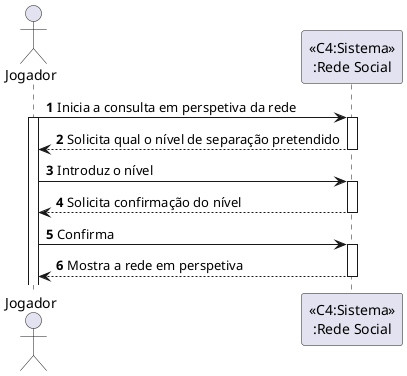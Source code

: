 @startuml
autonumber

actor "Jogador" as USER
participant "<<C4:Sistema>>\n:Rede Social" as S

USER -> S : Inicia a consulta em perspetiva da rede
activate USER
activate S

S --> USER : Solicita qual o nível de separação pretendido
deactivate S

USER -> S : Introduz o nível
activate S

S --> USER : Solicita confirmação do nível
deactivate S

USER -> S : Confirma

activate S

S --> USER : Mostra a rede em perspetiva
deactivate S

@enduml